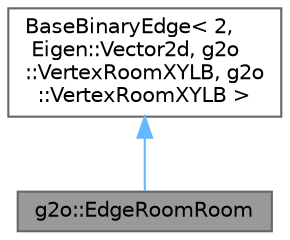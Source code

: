 digraph "g2o::EdgeRoomRoom"
{
 // LATEX_PDF_SIZE
  bgcolor="transparent";
  edge [fontname=Helvetica,fontsize=10,labelfontname=Helvetica,labelfontsize=10];
  node [fontname=Helvetica,fontsize=10,shape=box,height=0.2,width=0.4];
  Node1 [label="g2o::EdgeRoomRoom",height=0.2,width=0.4,color="gray40", fillcolor="grey60", style="filled", fontcolor="black",tooltip=" "];
  Node2 -> Node1 [dir="back",color="steelblue1",style="solid"];
  Node2 [label="BaseBinaryEdge\< 2,\l Eigen::Vector2d, g2o\l::VertexRoomXYLB, g2o\l::VertexRoomXYLB \>",height=0.2,width=0.4,color="gray40", fillcolor="white", style="filled",tooltip=" "];
}
